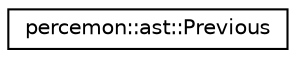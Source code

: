 digraph "Graphical Class Hierarchy"
{
 // LATEX_PDF_SIZE
  edge [fontname="Helvetica",fontsize="10",labelfontname="Helvetica",labelfontsize="10"];
  node [fontname="Helvetica",fontsize="10",shape=record];
  rankdir="LR";
  Node0 [label="percemon::ast::Previous",height=0.2,width=0.4,color="black", fillcolor="white", style="filled",URL="$structpercemon_1_1ast_1_1Previous.html",tooltip=" "];
}
